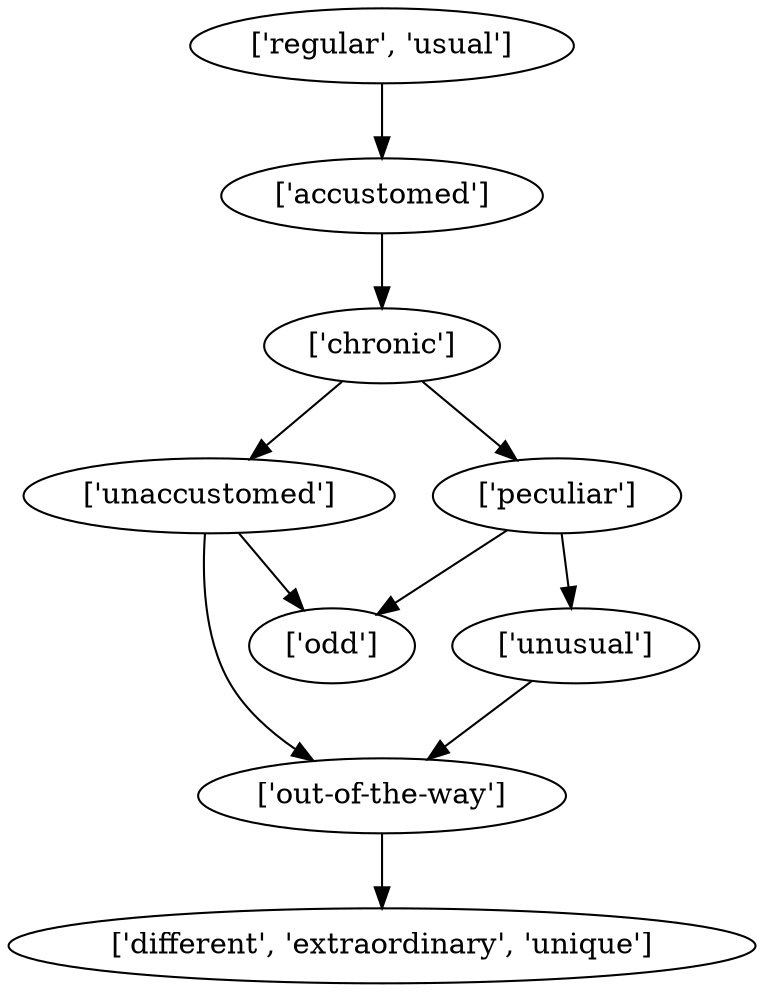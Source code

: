 strict digraph  {
	"['out-of-the-way']" -> "['different', 'extraordinary', 'unique']";
	"['accustomed']" -> "['chronic']";
	"['chronic']" -> "['unaccustomed']";
	"['chronic']" -> "['peculiar']";
	"['unusual']" -> "['out-of-the-way']";
	"['unaccustomed']" -> "['out-of-the-way']";
	"['unaccustomed']" -> "['odd']";
	"['regular', 'usual']" -> "['accustomed']";
	"['peculiar']" -> "['unusual']";
	"['peculiar']" -> "['odd']";
}
